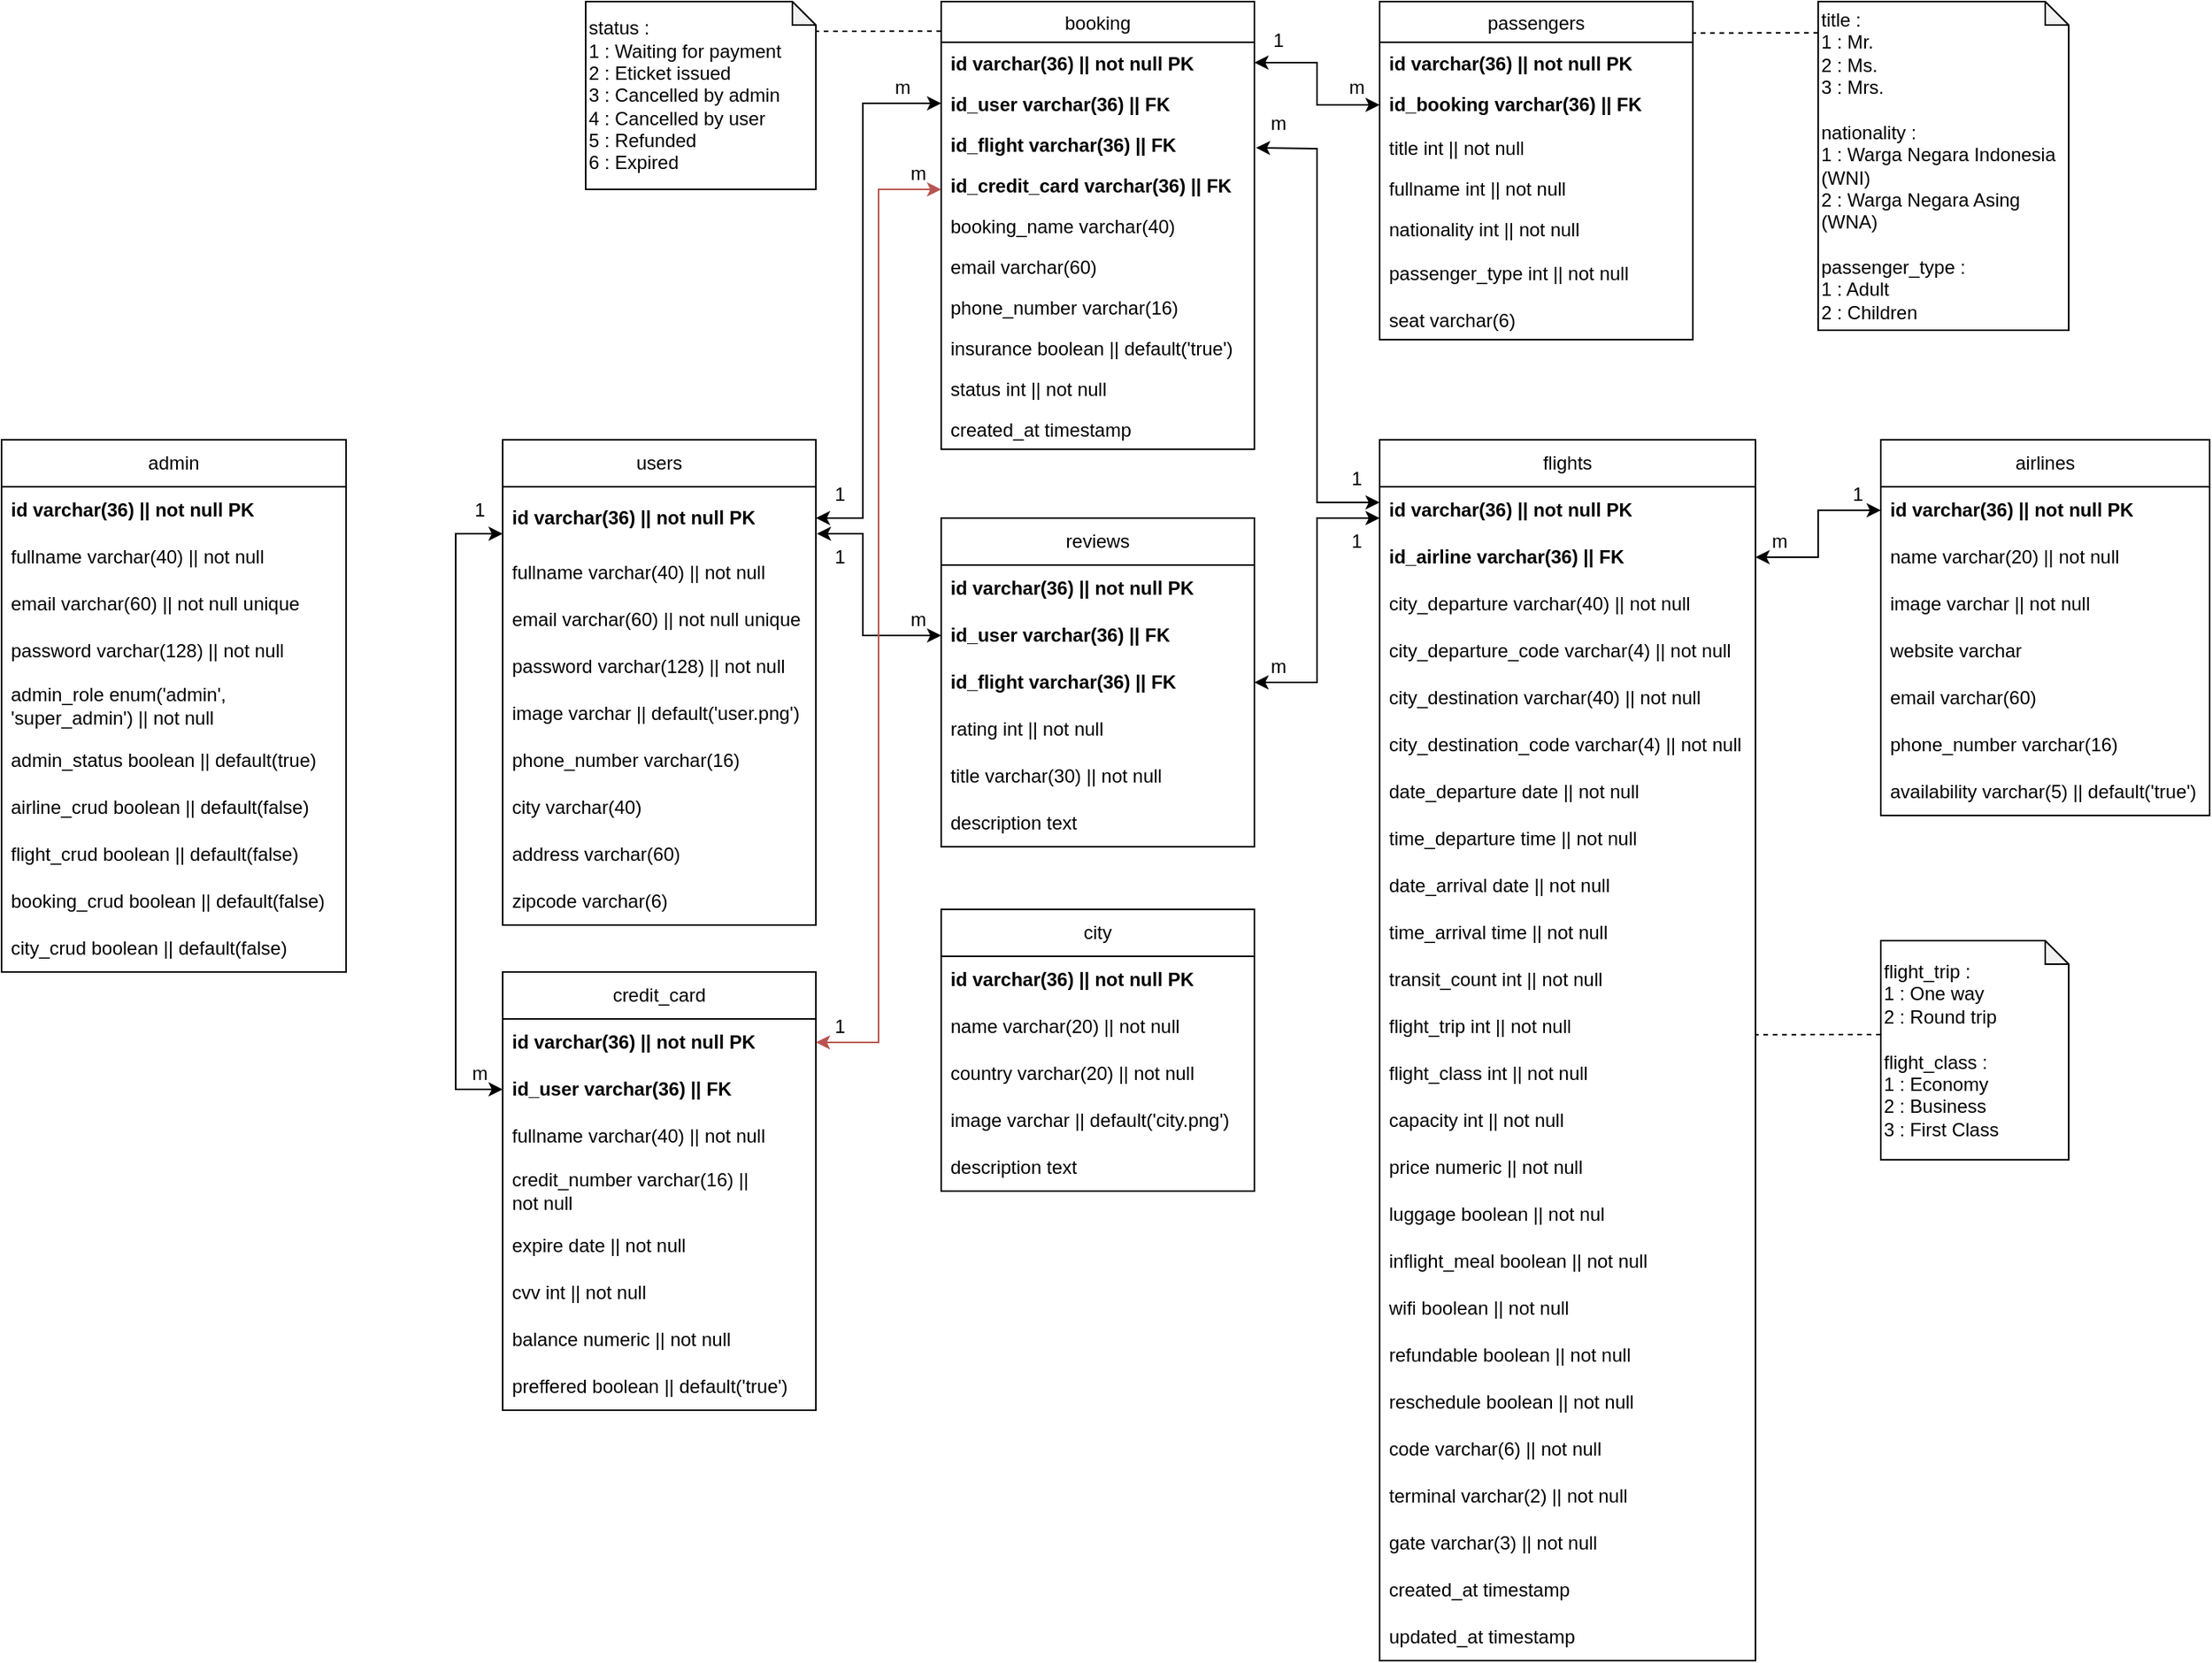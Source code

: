 <mxfile version="20.7.4" type="device"><diagram id="C5RBs43oDa-KdzZeNtuy" name="Page-1"><mxGraphModel dx="1434" dy="372" grid="1" gridSize="10" guides="1" tooltips="1" connect="1" arrows="1" fold="1" page="1" pageScale="1" pageWidth="827" pageHeight="1169" math="0" shadow="0"><root><mxCell id="WIyWlLk6GJQsqaUBKTNV-0"/><mxCell id="WIyWlLk6GJQsqaUBKTNV-1" parent="WIyWlLk6GJQsqaUBKTNV-0"/><mxCell id="ySphwof_7uUEcond-2Kx-29" value="booking" style="swimlane;fontStyle=0;childLayout=stackLayout;horizontal=1;startSize=26;fillColor=none;horizontalStack=0;resizeParent=1;resizeParentMax=0;resizeLast=0;collapsible=1;marginBottom=0;" parent="WIyWlLk6GJQsqaUBKTNV-1" vertex="1"><mxGeometry x="-200" y="40" width="200" height="286" as="geometry"/></mxCell><mxCell id="ySphwof_7uUEcond-2Kx-30" value="id varchar(36) || not null PK" style="text;strokeColor=none;fillColor=none;align=left;verticalAlign=top;spacingLeft=4;spacingRight=4;overflow=hidden;rotatable=0;points=[[0,0.5],[1,0.5]];portConstraint=eastwest;fontStyle=1" parent="ySphwof_7uUEcond-2Kx-29" vertex="1"><mxGeometry y="26" width="200" height="26" as="geometry"/></mxCell><mxCell id="ySphwof_7uUEcond-2Kx-36" value="id_user varchar(36) || FK" style="text;strokeColor=none;fillColor=none;align=left;verticalAlign=top;spacingLeft=4;spacingRight=4;overflow=hidden;rotatable=0;points=[[0,0.5],[1,0.5]];portConstraint=eastwest;fontStyle=1" parent="ySphwof_7uUEcond-2Kx-29" vertex="1"><mxGeometry y="52" width="200" height="26" as="geometry"/></mxCell><mxCell id="b6WS1A_qSCBHdFr3xltW-8" value="id_flight varchar(36) || FK" style="text;strokeColor=none;fillColor=none;align=left;verticalAlign=top;spacingLeft=4;spacingRight=4;overflow=hidden;rotatable=0;points=[[0,0.5],[1,0.5]];portConstraint=eastwest;fontStyle=1" parent="ySphwof_7uUEcond-2Kx-29" vertex="1"><mxGeometry y="78" width="200" height="26" as="geometry"/></mxCell><mxCell id="b6WS1A_qSCBHdFr3xltW-9" value="id_credit_card varchar(36) || FK" style="text;strokeColor=none;fillColor=none;align=left;verticalAlign=top;spacingLeft=4;spacingRight=4;overflow=hidden;rotatable=0;points=[[0,0.5],[1,0.5]];portConstraint=eastwest;fontStyle=1" parent="ySphwof_7uUEcond-2Kx-29" vertex="1"><mxGeometry y="104" width="200" height="26" as="geometry"/></mxCell><mxCell id="OOB266CzKpslOXTTOA32-0" value="booking_name varchar(40)" style="text;strokeColor=none;fillColor=none;align=left;verticalAlign=top;spacingLeft=4;spacingRight=4;overflow=hidden;rotatable=0;points=[[0,0.5],[1,0.5]];portConstraint=eastwest;" parent="ySphwof_7uUEcond-2Kx-29" vertex="1"><mxGeometry y="130" width="200" height="26" as="geometry"/></mxCell><mxCell id="OOB266CzKpslOXTTOA32-1" value="email varchar(60)" style="text;strokeColor=none;fillColor=none;align=left;verticalAlign=top;spacingLeft=4;spacingRight=4;overflow=hidden;rotatable=0;points=[[0,0.5],[1,0.5]];portConstraint=eastwest;" parent="ySphwof_7uUEcond-2Kx-29" vertex="1"><mxGeometry y="156" width="200" height="26" as="geometry"/></mxCell><mxCell id="OOB266CzKpslOXTTOA32-2" value="phone_number varchar(16)" style="text;strokeColor=none;fillColor=none;align=left;verticalAlign=top;spacingLeft=4;spacingRight=4;overflow=hidden;rotatable=0;points=[[0,0.5],[1,0.5]];portConstraint=eastwest;" parent="ySphwof_7uUEcond-2Kx-29" vertex="1"><mxGeometry y="182" width="200" height="26" as="geometry"/></mxCell><mxCell id="IhEdofy09A5Q2NHkkrM4-3" value="insurance boolean || default('true')" style="text;strokeColor=none;fillColor=none;align=left;verticalAlign=top;spacingLeft=4;spacingRight=4;overflow=hidden;rotatable=0;points=[[0,0.5],[1,0.5]];portConstraint=eastwest;" parent="ySphwof_7uUEcond-2Kx-29" vertex="1"><mxGeometry y="208" width="200" height="26" as="geometry"/></mxCell><mxCell id="ySphwof_7uUEcond-2Kx-183" value="status int || not null" style="text;strokeColor=none;fillColor=none;align=left;verticalAlign=top;spacingLeft=4;spacingRight=4;overflow=hidden;rotatable=0;points=[[0,0.5],[1,0.5]];portConstraint=eastwest;" parent="ySphwof_7uUEcond-2Kx-29" vertex="1"><mxGeometry y="234" width="200" height="26" as="geometry"/></mxCell><mxCell id="ySphwof_7uUEcond-2Kx-198" value="created_at timestamp" style="text;strokeColor=none;fillColor=none;align=left;verticalAlign=top;spacingLeft=4;spacingRight=4;overflow=hidden;rotatable=0;points=[[0,0.5],[1,0.5]];portConstraint=eastwest;" parent="ySphwof_7uUEcond-2Kx-29" vertex="1"><mxGeometry y="260" width="200" height="26" as="geometry"/></mxCell><mxCell id="ySphwof_7uUEcond-2Kx-44" value="users" style="swimlane;fontStyle=0;childLayout=stackLayout;horizontal=1;startSize=30;horizontalStack=0;resizeParent=1;resizeParentMax=0;resizeLast=0;collapsible=1;marginBottom=0;whiteSpace=wrap;html=1;" parent="WIyWlLk6GJQsqaUBKTNV-1" vertex="1"><mxGeometry x="-480" y="320" width="200" height="310" as="geometry"/></mxCell><mxCell id="ySphwof_7uUEcond-2Kx-45" value="&lt;span style=&quot;font-weight: 700;&quot;&gt;id varchar(36) || not null PK&lt;/span&gt;" style="text;strokeColor=none;fillColor=none;align=left;verticalAlign=middle;spacingLeft=4;spacingRight=4;overflow=hidden;points=[[0,0.5],[1,0.5]];portConstraint=eastwest;rotatable=0;whiteSpace=wrap;html=1;" parent="ySphwof_7uUEcond-2Kx-44" vertex="1"><mxGeometry y="30" width="200" height="40" as="geometry"/></mxCell><mxCell id="ySphwof_7uUEcond-2Kx-46" value="&lt;span style=&quot;&quot;&gt;fullname varchar(40) || not null&lt;/span&gt;" style="text;strokeColor=none;fillColor=none;align=left;verticalAlign=middle;spacingLeft=4;spacingRight=4;overflow=hidden;points=[[0,0.5],[1,0.5]];portConstraint=eastwest;rotatable=0;whiteSpace=wrap;html=1;" parent="ySphwof_7uUEcond-2Kx-44" vertex="1"><mxGeometry y="70" width="200" height="30" as="geometry"/></mxCell><mxCell id="ySphwof_7uUEcond-2Kx-47" value="&lt;span style=&quot;&quot;&gt;email varchar(60) || not null unique&lt;/span&gt;" style="text;strokeColor=none;fillColor=none;align=left;verticalAlign=middle;spacingLeft=4;spacingRight=4;overflow=hidden;points=[[0,0.5],[1,0.5]];portConstraint=eastwest;rotatable=0;whiteSpace=wrap;html=1;" parent="ySphwof_7uUEcond-2Kx-44" vertex="1"><mxGeometry y="100" width="200" height="30" as="geometry"/></mxCell><mxCell id="ySphwof_7uUEcond-2Kx-48" value="&lt;span style=&quot;&quot;&gt;password varchar(128) || not null&lt;/span&gt;" style="text;strokeColor=none;fillColor=none;align=left;verticalAlign=middle;spacingLeft=4;spacingRight=4;overflow=hidden;points=[[0,0.5],[1,0.5]];portConstraint=eastwest;rotatable=0;whiteSpace=wrap;html=1;" parent="ySphwof_7uUEcond-2Kx-44" vertex="1"><mxGeometry y="130" width="200" height="30" as="geometry"/></mxCell><mxCell id="ySphwof_7uUEcond-2Kx-49" value="&lt;span style=&quot;&quot;&gt;image varchar || default('user.png')&lt;/span&gt;" style="text;strokeColor=none;fillColor=none;align=left;verticalAlign=middle;spacingLeft=4;spacingRight=4;overflow=hidden;points=[[0,0.5],[1,0.5]];portConstraint=eastwest;rotatable=0;whiteSpace=wrap;html=1;" parent="ySphwof_7uUEcond-2Kx-44" vertex="1"><mxGeometry y="160" width="200" height="30" as="geometry"/></mxCell><mxCell id="ySphwof_7uUEcond-2Kx-50" value="&lt;span style=&quot;&quot;&gt;phone_number varchar(16)&lt;/span&gt;" style="text;strokeColor=none;fillColor=none;align=left;verticalAlign=middle;spacingLeft=4;spacingRight=4;overflow=hidden;points=[[0,0.5],[1,0.5]];portConstraint=eastwest;rotatable=0;whiteSpace=wrap;html=1;" parent="ySphwof_7uUEcond-2Kx-44" vertex="1"><mxGeometry y="190" width="200" height="30" as="geometry"/></mxCell><mxCell id="ySphwof_7uUEcond-2Kx-52" value="&lt;span style=&quot;&quot;&gt;city varchar(40)&lt;/span&gt;" style="text;strokeColor=none;fillColor=none;align=left;verticalAlign=middle;spacingLeft=4;spacingRight=4;overflow=hidden;points=[[0,0.5],[1,0.5]];portConstraint=eastwest;rotatable=0;whiteSpace=wrap;html=1;" parent="ySphwof_7uUEcond-2Kx-44" vertex="1"><mxGeometry y="220" width="200" height="30" as="geometry"/></mxCell><mxCell id="ySphwof_7uUEcond-2Kx-51" value="&lt;span style=&quot;&quot;&gt;address varchar(60)&lt;/span&gt;" style="text;strokeColor=none;fillColor=none;align=left;verticalAlign=middle;spacingLeft=4;spacingRight=4;overflow=hidden;points=[[0,0.5],[1,0.5]];portConstraint=eastwest;rotatable=0;whiteSpace=wrap;html=1;" parent="ySphwof_7uUEcond-2Kx-44" vertex="1"><mxGeometry y="250" width="200" height="30" as="geometry"/></mxCell><mxCell id="ySphwof_7uUEcond-2Kx-53" value="&lt;span style=&quot;&quot;&gt;zipcode varchar(6)&lt;/span&gt;" style="text;strokeColor=none;fillColor=none;align=left;verticalAlign=middle;spacingLeft=4;spacingRight=4;overflow=hidden;points=[[0,0.5],[1,0.5]];portConstraint=eastwest;rotatable=0;whiteSpace=wrap;html=1;" parent="ySphwof_7uUEcond-2Kx-44" vertex="1"><mxGeometry y="280" width="200" height="30" as="geometry"/></mxCell><mxCell id="ySphwof_7uUEcond-2Kx-55" value="admin" style="swimlane;fontStyle=0;childLayout=stackLayout;horizontal=1;startSize=30;horizontalStack=0;resizeParent=1;resizeParentMax=0;resizeLast=0;collapsible=1;marginBottom=0;whiteSpace=wrap;html=1;" parent="WIyWlLk6GJQsqaUBKTNV-1" vertex="1"><mxGeometry x="-800" y="320" width="220" height="340" as="geometry"/></mxCell><mxCell id="ySphwof_7uUEcond-2Kx-56" value="&lt;span style=&quot;font-weight: 700;&quot;&gt;id varchar(36) || not null PK&lt;/span&gt;" style="text;strokeColor=none;fillColor=none;align=left;verticalAlign=middle;spacingLeft=4;spacingRight=4;overflow=hidden;points=[[0,0.5],[1,0.5]];portConstraint=eastwest;rotatable=0;whiteSpace=wrap;html=1;" parent="ySphwof_7uUEcond-2Kx-55" vertex="1"><mxGeometry y="30" width="220" height="30" as="geometry"/></mxCell><mxCell id="2iHe4vmOjGoiXVWsvfJ9-1" value="&lt;span style=&quot;&quot;&gt;fullname varchar(40) || not null&lt;/span&gt;" style="text;strokeColor=none;fillColor=none;align=left;verticalAlign=middle;spacingLeft=4;spacingRight=4;overflow=hidden;points=[[0,0.5],[1,0.5]];portConstraint=eastwest;rotatable=0;whiteSpace=wrap;html=1;" vertex="1" parent="ySphwof_7uUEcond-2Kx-55"><mxGeometry y="60" width="220" height="30" as="geometry"/></mxCell><mxCell id="ySphwof_7uUEcond-2Kx-62" value="&lt;span style=&quot;&quot;&gt;email varchar(60) || not null unique&lt;/span&gt;" style="text;strokeColor=none;fillColor=none;align=left;verticalAlign=middle;spacingLeft=4;spacingRight=4;overflow=hidden;points=[[0,0.5],[1,0.5]];portConstraint=eastwest;rotatable=0;whiteSpace=wrap;html=1;" parent="ySphwof_7uUEcond-2Kx-55" vertex="1"><mxGeometry y="90" width="220" height="30" as="geometry"/></mxCell><mxCell id="ySphwof_7uUEcond-2Kx-63" value="&lt;span style=&quot;&quot;&gt;password varchar(128) || not null&lt;/span&gt;" style="text;strokeColor=none;fillColor=none;align=left;verticalAlign=middle;spacingLeft=4;spacingRight=4;overflow=hidden;points=[[0,0.5],[1,0.5]];portConstraint=eastwest;rotatable=0;whiteSpace=wrap;html=1;" parent="ySphwof_7uUEcond-2Kx-55" vertex="1"><mxGeometry y="120" width="220" height="30" as="geometry"/></mxCell><mxCell id="30qnHvlB1PyfzEuUgArJ-16" value="&lt;span style=&quot;&quot;&gt;admin_role enum('admin', &lt;br&gt;'super_admin') || not null&lt;/span&gt;" style="text;strokeColor=none;fillColor=none;align=left;verticalAlign=middle;spacingLeft=4;spacingRight=4;overflow=hidden;points=[[0,0.5],[1,0.5]];portConstraint=eastwest;rotatable=0;whiteSpace=wrap;html=1;" parent="ySphwof_7uUEcond-2Kx-55" vertex="1"><mxGeometry y="150" width="220" height="40" as="geometry"/></mxCell><mxCell id="2iHe4vmOjGoiXVWsvfJ9-2" value="&lt;span style=&quot;&quot;&gt;admin_status boolean || default(true)&lt;/span&gt;" style="text;strokeColor=none;fillColor=none;align=left;verticalAlign=middle;spacingLeft=4;spacingRight=4;overflow=hidden;points=[[0,0.5],[1,0.5]];portConstraint=eastwest;rotatable=0;whiteSpace=wrap;html=1;" vertex="1" parent="ySphwof_7uUEcond-2Kx-55"><mxGeometry y="190" width="220" height="30" as="geometry"/></mxCell><mxCell id="30qnHvlB1PyfzEuUgArJ-0" value="&lt;span style=&quot;&quot;&gt;airline_crud boolean || default(false)&lt;/span&gt;" style="text;strokeColor=none;fillColor=none;align=left;verticalAlign=middle;spacingLeft=4;spacingRight=4;overflow=hidden;points=[[0,0.5],[1,0.5]];portConstraint=eastwest;rotatable=0;whiteSpace=wrap;html=1;" parent="ySphwof_7uUEcond-2Kx-55" vertex="1"><mxGeometry y="220" width="220" height="30" as="geometry"/></mxCell><mxCell id="30qnHvlB1PyfzEuUgArJ-2" value="&lt;span style=&quot;&quot;&gt;flight_crud boolean || default(false)&lt;/span&gt;" style="text;strokeColor=none;fillColor=none;align=left;verticalAlign=middle;spacingLeft=4;spacingRight=4;overflow=hidden;points=[[0,0.5],[1,0.5]];portConstraint=eastwest;rotatable=0;whiteSpace=wrap;html=1;" parent="ySphwof_7uUEcond-2Kx-55" vertex="1"><mxGeometry y="250" width="220" height="30" as="geometry"/></mxCell><mxCell id="2iHe4vmOjGoiXVWsvfJ9-0" value="&lt;span style=&quot;&quot;&gt;booking_crud boolean || default(false)&lt;/span&gt;" style="text;strokeColor=none;fillColor=none;align=left;verticalAlign=middle;spacingLeft=4;spacingRight=4;overflow=hidden;points=[[0,0.5],[1,0.5]];portConstraint=eastwest;rotatable=0;whiteSpace=wrap;html=1;" vertex="1" parent="ySphwof_7uUEcond-2Kx-55"><mxGeometry y="280" width="220" height="30" as="geometry"/></mxCell><mxCell id="30qnHvlB1PyfzEuUgArJ-15" value="&lt;span style=&quot;&quot;&gt;city_crud boolean || default(false)&lt;/span&gt;" style="text;strokeColor=none;fillColor=none;align=left;verticalAlign=middle;spacingLeft=4;spacingRight=4;overflow=hidden;points=[[0,0.5],[1,0.5]];portConstraint=eastwest;rotatable=0;whiteSpace=wrap;html=1;" parent="ySphwof_7uUEcond-2Kx-55" vertex="1"><mxGeometry y="310" width="220" height="30" as="geometry"/></mxCell><mxCell id="ySphwof_7uUEcond-2Kx-64" value="credit_card" style="swimlane;fontStyle=0;childLayout=stackLayout;horizontal=1;startSize=30;horizontalStack=0;resizeParent=1;resizeParentMax=0;resizeLast=0;collapsible=1;marginBottom=0;whiteSpace=wrap;html=1;" parent="WIyWlLk6GJQsqaUBKTNV-1" vertex="1"><mxGeometry x="-480" y="660" width="200" height="280" as="geometry"/></mxCell><mxCell id="ySphwof_7uUEcond-2Kx-65" value="&lt;span style=&quot;font-weight: 700;&quot;&gt;id varchar(36) || not null PK&lt;/span&gt;" style="text;strokeColor=none;fillColor=none;align=left;verticalAlign=middle;spacingLeft=4;spacingRight=4;overflow=hidden;points=[[0,0.5],[1,0.5]];portConstraint=eastwest;rotatable=0;whiteSpace=wrap;html=1;" parent="ySphwof_7uUEcond-2Kx-64" vertex="1"><mxGeometry y="30" width="200" height="30" as="geometry"/></mxCell><mxCell id="ySphwof_7uUEcond-2Kx-66" value="&lt;span style=&quot;font-weight: 700;&quot;&gt;id_user varchar(36) || FK&lt;/span&gt;" style="text;strokeColor=none;fillColor=none;align=left;verticalAlign=middle;spacingLeft=4;spacingRight=4;overflow=hidden;points=[[0,0.5],[1,0.5]];portConstraint=eastwest;rotatable=0;whiteSpace=wrap;html=1;" parent="ySphwof_7uUEcond-2Kx-64" vertex="1"><mxGeometry y="60" width="200" height="30" as="geometry"/></mxCell><mxCell id="ySphwof_7uUEcond-2Kx-67" value="&lt;span style=&quot;&quot;&gt;fullname varchar(40) || not null&lt;/span&gt;" style="text;strokeColor=none;fillColor=none;align=left;verticalAlign=middle;spacingLeft=4;spacingRight=4;overflow=hidden;points=[[0,0.5],[1,0.5]];portConstraint=eastwest;rotatable=0;whiteSpace=wrap;html=1;" parent="ySphwof_7uUEcond-2Kx-64" vertex="1"><mxGeometry y="90" width="200" height="30" as="geometry"/></mxCell><mxCell id="ySphwof_7uUEcond-2Kx-68" value="&lt;span style=&quot;&quot;&gt;credit_number varchar(16) || &lt;br&gt;not null&lt;/span&gt;" style="text;strokeColor=none;fillColor=none;align=left;verticalAlign=middle;spacingLeft=4;spacingRight=4;overflow=hidden;points=[[0,0.5],[1,0.5]];portConstraint=eastwest;rotatable=0;whiteSpace=wrap;html=1;" parent="ySphwof_7uUEcond-2Kx-64" vertex="1"><mxGeometry y="120" width="200" height="40" as="geometry"/></mxCell><mxCell id="ySphwof_7uUEcond-2Kx-69" value="&lt;span style=&quot;&quot;&gt;expire date || not null&lt;/span&gt;" style="text;strokeColor=none;fillColor=none;align=left;verticalAlign=middle;spacingLeft=4;spacingRight=4;overflow=hidden;points=[[0,0.5],[1,0.5]];portConstraint=eastwest;rotatable=0;whiteSpace=wrap;html=1;" parent="ySphwof_7uUEcond-2Kx-64" vertex="1"><mxGeometry y="160" width="200" height="30" as="geometry"/></mxCell><mxCell id="ySphwof_7uUEcond-2Kx-70" value="&lt;span style=&quot;&quot;&gt;cvv int || not null&lt;/span&gt;" style="text;strokeColor=none;fillColor=none;align=left;verticalAlign=middle;spacingLeft=4;spacingRight=4;overflow=hidden;points=[[0,0.5],[1,0.5]];portConstraint=eastwest;rotatable=0;whiteSpace=wrap;html=1;" parent="ySphwof_7uUEcond-2Kx-64" vertex="1"><mxGeometry y="190" width="200" height="30" as="geometry"/></mxCell><mxCell id="ySphwof_7uUEcond-2Kx-71" value="&lt;span style=&quot;&quot;&gt;balance numeric || not null&lt;/span&gt;" style="text;strokeColor=none;fillColor=none;align=left;verticalAlign=middle;spacingLeft=4;spacingRight=4;overflow=hidden;points=[[0,0.5],[1,0.5]];portConstraint=eastwest;rotatable=0;whiteSpace=wrap;html=1;" parent="ySphwof_7uUEcond-2Kx-64" vertex="1"><mxGeometry y="220" width="200" height="30" as="geometry"/></mxCell><mxCell id="IhEdofy09A5Q2NHkkrM4-0" value="preffered boolean || default('true')" style="text;strokeColor=none;fillColor=none;align=left;verticalAlign=middle;spacingLeft=4;spacingRight=4;overflow=hidden;points=[[0,0.5],[1,0.5]];portConstraint=eastwest;rotatable=0;whiteSpace=wrap;html=1;" parent="ySphwof_7uUEcond-2Kx-64" vertex="1"><mxGeometry y="250" width="200" height="30" as="geometry"/></mxCell><mxCell id="ySphwof_7uUEcond-2Kx-74" value="city" style="swimlane;fontStyle=0;childLayout=stackLayout;horizontal=1;startSize=30;horizontalStack=0;resizeParent=1;resizeParentMax=0;resizeLast=0;collapsible=1;marginBottom=0;whiteSpace=wrap;html=1;" parent="WIyWlLk6GJQsqaUBKTNV-1" vertex="1"><mxGeometry x="-200" y="620" width="200" height="180" as="geometry"/></mxCell><mxCell id="ySphwof_7uUEcond-2Kx-75" value="&lt;span style=&quot;font-weight: 700;&quot;&gt;id varchar(36) || not null PK&lt;/span&gt;" style="text;strokeColor=none;fillColor=none;align=left;verticalAlign=middle;spacingLeft=4;spacingRight=4;overflow=hidden;points=[[0,0.5],[1,0.5]];portConstraint=eastwest;rotatable=0;whiteSpace=wrap;html=1;" parent="ySphwof_7uUEcond-2Kx-74" vertex="1"><mxGeometry y="30" width="200" height="30" as="geometry"/></mxCell><mxCell id="ySphwof_7uUEcond-2Kx-76" value="&lt;span style=&quot;&quot;&gt;name varchar(20) || not null&lt;/span&gt;" style="text;strokeColor=none;fillColor=none;align=left;verticalAlign=middle;spacingLeft=4;spacingRight=4;overflow=hidden;points=[[0,0.5],[1,0.5]];portConstraint=eastwest;rotatable=0;whiteSpace=wrap;html=1;" parent="ySphwof_7uUEcond-2Kx-74" vertex="1"><mxGeometry y="60" width="200" height="30" as="geometry"/></mxCell><mxCell id="ySphwof_7uUEcond-2Kx-77" value="&lt;span style=&quot;&quot;&gt;country varchar(20) || not null&lt;/span&gt;" style="text;strokeColor=none;fillColor=none;align=left;verticalAlign=middle;spacingLeft=4;spacingRight=4;overflow=hidden;points=[[0,0.5],[1,0.5]];portConstraint=eastwest;rotatable=0;whiteSpace=wrap;html=1;" parent="ySphwof_7uUEcond-2Kx-74" vertex="1"><mxGeometry y="90" width="200" height="30" as="geometry"/></mxCell><mxCell id="ySphwof_7uUEcond-2Kx-80" value="&lt;span style=&quot;&quot;&gt;image varchar || default('city.png')&lt;/span&gt;" style="text;strokeColor=none;fillColor=none;align=left;verticalAlign=middle;spacingLeft=4;spacingRight=4;overflow=hidden;points=[[0,0.5],[1,0.5]];portConstraint=eastwest;rotatable=0;whiteSpace=wrap;html=1;" parent="ySphwof_7uUEcond-2Kx-74" vertex="1"><mxGeometry y="120" width="200" height="30" as="geometry"/></mxCell><mxCell id="IhEdofy09A5Q2NHkkrM4-2" value="description text" style="text;strokeColor=none;fillColor=none;align=left;verticalAlign=middle;spacingLeft=4;spacingRight=4;overflow=hidden;points=[[0,0.5],[1,0.5]];portConstraint=eastwest;rotatable=0;whiteSpace=wrap;html=1;" parent="ySphwof_7uUEcond-2Kx-74" vertex="1"><mxGeometry y="150" width="200" height="30" as="geometry"/></mxCell><mxCell id="ySphwof_7uUEcond-2Kx-84" value="flights" style="swimlane;fontStyle=0;childLayout=stackLayout;horizontal=1;startSize=30;horizontalStack=0;resizeParent=1;resizeParentMax=0;resizeLast=0;collapsible=1;marginBottom=0;whiteSpace=wrap;html=1;" parent="WIyWlLk6GJQsqaUBKTNV-1" vertex="1"><mxGeometry x="80" y="320" width="240" height="780" as="geometry"/></mxCell><mxCell id="ySphwof_7uUEcond-2Kx-85" value="&lt;span style=&quot;font-weight: 700;&quot;&gt;id varchar(36) || not null PK&lt;/span&gt;" style="text;strokeColor=none;fillColor=none;align=left;verticalAlign=middle;spacingLeft=4;spacingRight=4;overflow=hidden;points=[[0,0.5],[1,0.5]];portConstraint=eastwest;rotatable=0;whiteSpace=wrap;html=1;" parent="ySphwof_7uUEcond-2Kx-84" vertex="1"><mxGeometry y="30" width="240" height="30" as="geometry"/></mxCell><mxCell id="ySphwof_7uUEcond-2Kx-86" value="&lt;b&gt;id_airline varchar(36) || FK&lt;/b&gt;" style="text;strokeColor=none;fillColor=none;align=left;verticalAlign=middle;spacingLeft=4;spacingRight=4;overflow=hidden;points=[[0,0.5],[1,0.5]];portConstraint=eastwest;rotatable=0;whiteSpace=wrap;html=1;" parent="ySphwof_7uUEcond-2Kx-84" vertex="1"><mxGeometry y="60" width="240" height="30" as="geometry"/></mxCell><mxCell id="ySphwof_7uUEcond-2Kx-87" value="&lt;span style=&quot;&quot;&gt;city_departure varchar(40) || not null&lt;/span&gt;" style="text;strokeColor=none;fillColor=none;align=left;verticalAlign=middle;spacingLeft=4;spacingRight=4;overflow=hidden;points=[[0,0.5],[1,0.5]];portConstraint=eastwest;rotatable=0;whiteSpace=wrap;html=1;" parent="ySphwof_7uUEcond-2Kx-84" vertex="1"><mxGeometry y="90" width="240" height="30" as="geometry"/></mxCell><mxCell id="ySphwof_7uUEcond-2Kx-203" value="city_departure_code varchar(4) || not null" style="text;strokeColor=none;fillColor=none;align=left;verticalAlign=middle;spacingLeft=4;spacingRight=4;overflow=hidden;points=[[0,0.5],[1,0.5]];portConstraint=eastwest;rotatable=0;whiteSpace=wrap;html=1;" parent="ySphwof_7uUEcond-2Kx-84" vertex="1"><mxGeometry y="120" width="240" height="30" as="geometry"/></mxCell><mxCell id="ySphwof_7uUEcond-2Kx-204" value="city_destination varchar(40) || not null" style="text;strokeColor=none;fillColor=none;align=left;verticalAlign=middle;spacingLeft=4;spacingRight=4;overflow=hidden;points=[[0,0.5],[1,0.5]];portConstraint=eastwest;rotatable=0;whiteSpace=wrap;html=1;" parent="ySphwof_7uUEcond-2Kx-84" vertex="1"><mxGeometry y="150" width="240" height="30" as="geometry"/></mxCell><mxCell id="ySphwof_7uUEcond-2Kx-205" value="&lt;span style=&quot;font-weight: 400;&quot;&gt;city_destination_code varchar(4) || not null&lt;/span&gt;" style="text;strokeColor=none;fillColor=none;align=left;verticalAlign=middle;spacingLeft=4;spacingRight=4;overflow=hidden;points=[[0,0.5],[1,0.5]];portConstraint=eastwest;rotatable=0;whiteSpace=wrap;html=1;fontStyle=1" parent="ySphwof_7uUEcond-2Kx-84" vertex="1"><mxGeometry y="180" width="240" height="30" as="geometry"/></mxCell><mxCell id="b6WS1A_qSCBHdFr3xltW-0" value="date_departure date || not null" style="text;strokeColor=none;fillColor=none;align=left;verticalAlign=middle;spacingLeft=4;spacingRight=4;overflow=hidden;points=[[0,0.5],[1,0.5]];portConstraint=eastwest;rotatable=0;whiteSpace=wrap;html=1;" parent="ySphwof_7uUEcond-2Kx-84" vertex="1"><mxGeometry y="210" width="240" height="30" as="geometry"/></mxCell><mxCell id="ySphwof_7uUEcond-2Kx-94" value="time_departure time || not null" style="text;strokeColor=none;fillColor=none;align=left;verticalAlign=middle;spacingLeft=4;spacingRight=4;overflow=hidden;points=[[0,0.5],[1,0.5]];portConstraint=eastwest;rotatable=0;whiteSpace=wrap;html=1;" parent="ySphwof_7uUEcond-2Kx-84" vertex="1"><mxGeometry y="240" width="240" height="30" as="geometry"/></mxCell><mxCell id="b6WS1A_qSCBHdFr3xltW-1" value="date_arrival date || not null" style="text;strokeColor=none;fillColor=none;align=left;verticalAlign=middle;spacingLeft=4;spacingRight=4;overflow=hidden;points=[[0,0.5],[1,0.5]];portConstraint=eastwest;rotatable=0;whiteSpace=wrap;html=1;" parent="ySphwof_7uUEcond-2Kx-84" vertex="1"><mxGeometry y="270" width="240" height="30" as="geometry"/></mxCell><mxCell id="ySphwof_7uUEcond-2Kx-100" value="time_arrival time || not null" style="text;strokeColor=none;fillColor=none;align=left;verticalAlign=middle;spacingLeft=4;spacingRight=4;overflow=hidden;points=[[0,0.5],[1,0.5]];portConstraint=eastwest;rotatable=0;whiteSpace=wrap;html=1;" parent="ySphwof_7uUEcond-2Kx-84" vertex="1"><mxGeometry y="300" width="240" height="30" as="geometry"/></mxCell><mxCell id="ySphwof_7uUEcond-2Kx-128" value="transit_count int || not null" style="text;strokeColor=none;fillColor=none;align=left;verticalAlign=middle;spacingLeft=4;spacingRight=4;overflow=hidden;points=[[0,0.5],[1,0.5]];portConstraint=eastwest;rotatable=0;whiteSpace=wrap;html=1;" parent="ySphwof_7uUEcond-2Kx-84" vertex="1"><mxGeometry y="330" width="240" height="30" as="geometry"/></mxCell><mxCell id="b6WS1A_qSCBHdFr3xltW-2" value="flight_trip int || not null" style="text;strokeColor=none;fillColor=none;align=left;verticalAlign=middle;spacingLeft=4;spacingRight=4;overflow=hidden;points=[[0,0.5],[1,0.5]];portConstraint=eastwest;rotatable=0;whiteSpace=wrap;html=1;" parent="ySphwof_7uUEcond-2Kx-84" vertex="1"><mxGeometry y="360" width="240" height="30" as="geometry"/></mxCell><mxCell id="b6WS1A_qSCBHdFr3xltW-3" value="flight_class int || not null" style="text;strokeColor=none;fillColor=none;align=left;verticalAlign=middle;spacingLeft=4;spacingRight=4;overflow=hidden;points=[[0,0.5],[1,0.5]];portConstraint=eastwest;rotatable=0;whiteSpace=wrap;html=1;" parent="ySphwof_7uUEcond-2Kx-84" vertex="1"><mxGeometry y="390" width="240" height="30" as="geometry"/></mxCell><mxCell id="ySphwof_7uUEcond-2Kx-200" value="&lt;span style=&quot;&quot;&gt;capacity int || not null&lt;/span&gt;" style="text;strokeColor=none;fillColor=none;align=left;verticalAlign=middle;spacingLeft=4;spacingRight=4;overflow=hidden;points=[[0,0.5],[1,0.5]];portConstraint=eastwest;rotatable=0;whiteSpace=wrap;html=1;" parent="ySphwof_7uUEcond-2Kx-84" vertex="1"><mxGeometry y="420" width="240" height="30" as="geometry"/></mxCell><mxCell id="ySphwof_7uUEcond-2Kx-99" value="price numeric || not null" style="text;strokeColor=none;fillColor=none;align=left;verticalAlign=middle;spacingLeft=4;spacingRight=4;overflow=hidden;points=[[0,0.5],[1,0.5]];portConstraint=eastwest;rotatable=0;whiteSpace=wrap;html=1;" parent="ySphwof_7uUEcond-2Kx-84" vertex="1"><mxGeometry y="450" width="240" height="30" as="geometry"/></mxCell><mxCell id="ySphwof_7uUEcond-2Kx-89" value="&lt;span style=&quot;&quot;&gt;luggage boolean || not nul&lt;/span&gt;" style="text;strokeColor=none;fillColor=none;align=left;verticalAlign=middle;spacingLeft=4;spacingRight=4;overflow=hidden;points=[[0,0.5],[1,0.5]];portConstraint=eastwest;rotatable=0;whiteSpace=wrap;html=1;" parent="ySphwof_7uUEcond-2Kx-84" vertex="1"><mxGeometry y="480" width="240" height="30" as="geometry"/></mxCell><mxCell id="ySphwof_7uUEcond-2Kx-90" value="&lt;span style=&quot;&quot;&gt;inflight_meal boolean || not null&lt;/span&gt;" style="text;strokeColor=none;fillColor=none;align=left;verticalAlign=middle;spacingLeft=4;spacingRight=4;overflow=hidden;points=[[0,0.5],[1,0.5]];portConstraint=eastwest;rotatable=0;whiteSpace=wrap;html=1;" parent="ySphwof_7uUEcond-2Kx-84" vertex="1"><mxGeometry y="510" width="240" height="30" as="geometry"/></mxCell><mxCell id="ySphwof_7uUEcond-2Kx-91" value="wifi boolean || not null" style="text;strokeColor=none;fillColor=none;align=left;verticalAlign=middle;spacingLeft=4;spacingRight=4;overflow=hidden;points=[[0,0.5],[1,0.5]];portConstraint=eastwest;rotatable=0;whiteSpace=wrap;html=1;" parent="ySphwof_7uUEcond-2Kx-84" vertex="1"><mxGeometry y="540" width="240" height="30" as="geometry"/></mxCell><mxCell id="ySphwof_7uUEcond-2Kx-97" value="refundable boolean || not null" style="text;strokeColor=none;fillColor=none;align=left;verticalAlign=middle;spacingLeft=4;spacingRight=4;overflow=hidden;points=[[0,0.5],[1,0.5]];portConstraint=eastwest;rotatable=0;whiteSpace=wrap;html=1;" parent="ySphwof_7uUEcond-2Kx-84" vertex="1"><mxGeometry y="570" width="240" height="30" as="geometry"/></mxCell><mxCell id="ySphwof_7uUEcond-2Kx-96" value="reschedule boolean || not null" style="text;strokeColor=none;fillColor=none;align=left;verticalAlign=middle;spacingLeft=4;spacingRight=4;overflow=hidden;points=[[0,0.5],[1,0.5]];portConstraint=eastwest;rotatable=0;whiteSpace=wrap;html=1;" parent="ySphwof_7uUEcond-2Kx-84" vertex="1"><mxGeometry y="600" width="240" height="30" as="geometry"/></mxCell><mxCell id="ySphwof_7uUEcond-2Kx-209" value="code varchar(6) || not null" style="text;strokeColor=none;fillColor=none;align=left;verticalAlign=middle;spacingLeft=4;spacingRight=4;overflow=hidden;points=[[0,0.5],[1,0.5]];portConstraint=eastwest;rotatable=0;whiteSpace=wrap;html=1;" parent="ySphwof_7uUEcond-2Kx-84" vertex="1"><mxGeometry y="630" width="240" height="30" as="geometry"/></mxCell><mxCell id="ySphwof_7uUEcond-2Kx-211" value="terminal varchar(2) || not null" style="text;strokeColor=none;fillColor=none;align=left;verticalAlign=middle;spacingLeft=4;spacingRight=4;overflow=hidden;points=[[0,0.5],[1,0.5]];portConstraint=eastwest;rotatable=0;whiteSpace=wrap;html=1;" parent="ySphwof_7uUEcond-2Kx-84" vertex="1"><mxGeometry y="660" width="240" height="30" as="geometry"/></mxCell><mxCell id="ySphwof_7uUEcond-2Kx-210" value="gate varchar(3) || not null" style="text;strokeColor=none;fillColor=none;align=left;verticalAlign=middle;spacingLeft=4;spacingRight=4;overflow=hidden;points=[[0,0.5],[1,0.5]];portConstraint=eastwest;rotatable=0;whiteSpace=wrap;html=1;" parent="ySphwof_7uUEcond-2Kx-84" vertex="1"><mxGeometry y="690" width="240" height="30" as="geometry"/></mxCell><mxCell id="ySphwof_7uUEcond-2Kx-93" value="created_at timestamp" style="text;strokeColor=none;fillColor=none;align=left;verticalAlign=middle;spacingLeft=4;spacingRight=4;overflow=hidden;points=[[0,0.5],[1,0.5]];portConstraint=eastwest;rotatable=0;whiteSpace=wrap;html=1;" parent="ySphwof_7uUEcond-2Kx-84" vertex="1"><mxGeometry y="720" width="240" height="30" as="geometry"/></mxCell><mxCell id="ySphwof_7uUEcond-2Kx-92" value="updated_at timestamp" style="text;strokeColor=none;fillColor=none;align=left;verticalAlign=middle;spacingLeft=4;spacingRight=4;overflow=hidden;points=[[0,0.5],[1,0.5]];portConstraint=eastwest;rotatable=0;whiteSpace=wrap;html=1;" parent="ySphwof_7uUEcond-2Kx-84" vertex="1"><mxGeometry y="750" width="240" height="30" as="geometry"/></mxCell><mxCell id="ySphwof_7uUEcond-2Kx-101" value="airlines" style="swimlane;fontStyle=0;childLayout=stackLayout;horizontal=1;startSize=30;horizontalStack=0;resizeParent=1;resizeParentMax=0;resizeLast=0;collapsible=1;marginBottom=0;whiteSpace=wrap;html=1;" parent="WIyWlLk6GJQsqaUBKTNV-1" vertex="1"><mxGeometry x="400" y="320" width="210" height="240" as="geometry"/></mxCell><mxCell id="ySphwof_7uUEcond-2Kx-102" value="&lt;span style=&quot;font-weight: 700;&quot;&gt;id varchar(36) || not null PK&lt;/span&gt;" style="text;strokeColor=none;fillColor=none;align=left;verticalAlign=middle;spacingLeft=4;spacingRight=4;overflow=hidden;points=[[0,0.5],[1,0.5]];portConstraint=eastwest;rotatable=0;whiteSpace=wrap;html=1;" parent="ySphwof_7uUEcond-2Kx-101" vertex="1"><mxGeometry y="30" width="210" height="30" as="geometry"/></mxCell><mxCell id="ySphwof_7uUEcond-2Kx-103" value="&lt;span style=&quot;&quot;&gt;name varchar(20) || not null&lt;/span&gt;" style="text;strokeColor=none;fillColor=none;align=left;verticalAlign=middle;spacingLeft=4;spacingRight=4;overflow=hidden;points=[[0,0.5],[1,0.5]];portConstraint=eastwest;rotatable=0;whiteSpace=wrap;html=1;" parent="ySphwof_7uUEcond-2Kx-101" vertex="1"><mxGeometry y="60" width="210" height="30" as="geometry"/></mxCell><mxCell id="ySphwof_7uUEcond-2Kx-104" value="image varchar || not null" style="text;strokeColor=none;fillColor=none;align=left;verticalAlign=middle;spacingLeft=4;spacingRight=4;overflow=hidden;points=[[0,0.5],[1,0.5]];portConstraint=eastwest;rotatable=0;whiteSpace=wrap;html=1;" parent="ySphwof_7uUEcond-2Kx-101" vertex="1"><mxGeometry y="90" width="210" height="30" as="geometry"/></mxCell><mxCell id="ySphwof_7uUEcond-2Kx-108" value="website varchar" style="text;strokeColor=none;fillColor=none;align=left;verticalAlign=middle;spacingLeft=4;spacingRight=4;overflow=hidden;points=[[0,0.5],[1,0.5]];portConstraint=eastwest;rotatable=0;whiteSpace=wrap;html=1;" parent="ySphwof_7uUEcond-2Kx-101" vertex="1"><mxGeometry y="120" width="210" height="30" as="geometry"/></mxCell><mxCell id="ySphwof_7uUEcond-2Kx-109" value="email varchar(60)" style="text;strokeColor=none;fillColor=none;align=left;verticalAlign=middle;spacingLeft=4;spacingRight=4;overflow=hidden;points=[[0,0.5],[1,0.5]];portConstraint=eastwest;rotatable=0;whiteSpace=wrap;html=1;" parent="ySphwof_7uUEcond-2Kx-101" vertex="1"><mxGeometry y="150" width="210" height="30" as="geometry"/></mxCell><mxCell id="ySphwof_7uUEcond-2Kx-110" value="phone_number varchar(16)" style="text;strokeColor=none;fillColor=none;align=left;verticalAlign=middle;spacingLeft=4;spacingRight=4;overflow=hidden;points=[[0,0.5],[1,0.5]];portConstraint=eastwest;rotatable=0;whiteSpace=wrap;html=1;" parent="ySphwof_7uUEcond-2Kx-101" vertex="1"><mxGeometry y="180" width="210" height="30" as="geometry"/></mxCell><mxCell id="ySphwof_7uUEcond-2Kx-214" value="availability varchar(5) || default('true')" style="text;strokeColor=none;fillColor=none;align=left;verticalAlign=middle;spacingLeft=4;spacingRight=4;overflow=hidden;points=[[0,0.5],[1,0.5]];portConstraint=eastwest;rotatable=0;whiteSpace=wrap;html=1;" parent="ySphwof_7uUEcond-2Kx-101" vertex="1"><mxGeometry y="210" width="210" height="30" as="geometry"/></mxCell><mxCell id="ySphwof_7uUEcond-2Kx-116" value="" style="endArrow=classic;startArrow=classic;html=1;rounded=0;exitX=0;exitY=0.5;exitDx=0;exitDy=0;entryX=0;entryY=0.75;entryDx=0;entryDy=0;entryPerimeter=0;" parent="WIyWlLk6GJQsqaUBKTNV-1" source="ySphwof_7uUEcond-2Kx-66" target="ySphwof_7uUEcond-2Kx-45" edge="1"><mxGeometry width="50" height="50" relative="1" as="geometry"><mxPoint x="-510" y="740" as="sourcePoint"/><mxPoint x="-480" y="370" as="targetPoint"/><Array as="points"><mxPoint x="-510" y="735"/><mxPoint x="-510" y="380"/></Array></mxGeometry></mxCell><mxCell id="ySphwof_7uUEcond-2Kx-136" value="reviews" style="swimlane;fontStyle=0;childLayout=stackLayout;horizontal=1;startSize=30;horizontalStack=0;resizeParent=1;resizeParentMax=0;resizeLast=0;collapsible=1;marginBottom=0;whiteSpace=wrap;html=1;" parent="WIyWlLk6GJQsqaUBKTNV-1" vertex="1"><mxGeometry x="-200" y="370" width="200" height="210" as="geometry"/></mxCell><mxCell id="ySphwof_7uUEcond-2Kx-137" value="&lt;span style=&quot;font-weight: 700;&quot;&gt;id varchar(36) || not null PK&lt;/span&gt;" style="text;strokeColor=none;fillColor=none;align=left;verticalAlign=middle;spacingLeft=4;spacingRight=4;overflow=hidden;points=[[0,0.5],[1,0.5]];portConstraint=eastwest;rotatable=0;whiteSpace=wrap;html=1;" parent="ySphwof_7uUEcond-2Kx-136" vertex="1"><mxGeometry y="30" width="200" height="30" as="geometry"/></mxCell><mxCell id="ySphwof_7uUEcond-2Kx-138" value="&lt;span style=&quot;font-weight: 700;&quot;&gt;id_user varchar(36) || FK&lt;/span&gt;" style="text;strokeColor=none;fillColor=none;align=left;verticalAlign=middle;spacingLeft=4;spacingRight=4;overflow=hidden;points=[[0,0.5],[1,0.5]];portConstraint=eastwest;rotatable=0;whiteSpace=wrap;html=1;" parent="ySphwof_7uUEcond-2Kx-136" vertex="1"><mxGeometry y="60" width="200" height="30" as="geometry"/></mxCell><mxCell id="ySphwof_7uUEcond-2Kx-144" value="&lt;span style=&quot;font-weight: 700;&quot;&gt;id_flight varchar(36) || FK&lt;/span&gt;" style="text;strokeColor=none;fillColor=none;align=left;verticalAlign=middle;spacingLeft=4;spacingRight=4;overflow=hidden;points=[[0,0.5],[1,0.5]];portConstraint=eastwest;rotatable=0;whiteSpace=wrap;html=1;" parent="ySphwof_7uUEcond-2Kx-136" vertex="1"><mxGeometry y="90" width="200" height="30" as="geometry"/></mxCell><mxCell id="ySphwof_7uUEcond-2Kx-139" value="&lt;span style=&quot;&quot;&gt;rating int || not null&lt;/span&gt;" style="text;strokeColor=none;fillColor=none;align=left;verticalAlign=middle;spacingLeft=4;spacingRight=4;overflow=hidden;points=[[0,0.5],[1,0.5]];portConstraint=eastwest;rotatable=0;whiteSpace=wrap;html=1;" parent="ySphwof_7uUEcond-2Kx-136" vertex="1"><mxGeometry y="120" width="200" height="30" as="geometry"/></mxCell><mxCell id="ySphwof_7uUEcond-2Kx-140" value="&lt;span style=&quot;&quot;&gt;title varchar(30) || not null&lt;/span&gt;" style="text;strokeColor=none;fillColor=none;align=left;verticalAlign=middle;spacingLeft=4;spacingRight=4;overflow=hidden;points=[[0,0.5],[1,0.5]];portConstraint=eastwest;rotatable=0;whiteSpace=wrap;html=1;" parent="ySphwof_7uUEcond-2Kx-136" vertex="1"><mxGeometry y="150" width="200" height="30" as="geometry"/></mxCell><mxCell id="ySphwof_7uUEcond-2Kx-141" value="&lt;span style=&quot;&quot;&gt;description text&lt;/span&gt;" style="text;strokeColor=none;fillColor=none;align=left;verticalAlign=middle;spacingLeft=4;spacingRight=4;overflow=hidden;points=[[0,0.5],[1,0.5]];portConstraint=eastwest;rotatable=0;whiteSpace=wrap;html=1;" parent="ySphwof_7uUEcond-2Kx-136" vertex="1"><mxGeometry y="180" width="200" height="30" as="geometry"/></mxCell><mxCell id="ySphwof_7uUEcond-2Kx-146" value="" style="endArrow=classic;startArrow=classic;html=1;rounded=0;exitX=1.003;exitY=0.75;exitDx=0;exitDy=0;entryX=0;entryY=0.5;entryDx=0;entryDy=0;exitPerimeter=0;" parent="WIyWlLk6GJQsqaUBKTNV-1" source="ySphwof_7uUEcond-2Kx-45" target="ySphwof_7uUEcond-2Kx-138" edge="1"><mxGeometry width="50" height="50" relative="1" as="geometry"><mxPoint x="-210" y="630" as="sourcePoint"/><mxPoint x="-160" y="580" as="targetPoint"/><Array as="points"><mxPoint x="-250" y="380"/><mxPoint x="-250" y="410"/><mxPoint x="-250" y="445"/></Array></mxGeometry></mxCell><mxCell id="ySphwof_7uUEcond-2Kx-151" value="passengers" style="swimlane;fontStyle=0;childLayout=stackLayout;horizontal=1;startSize=26;fillColor=none;horizontalStack=0;resizeParent=1;resizeParentMax=0;resizeLast=0;collapsible=1;marginBottom=0;" parent="WIyWlLk6GJQsqaUBKTNV-1" vertex="1"><mxGeometry x="80" y="40" width="200" height="216" as="geometry"/></mxCell><mxCell id="ySphwof_7uUEcond-2Kx-152" value="id varchar(36) || not null PK" style="text;strokeColor=none;fillColor=none;align=left;verticalAlign=top;spacingLeft=4;spacingRight=4;overflow=hidden;rotatable=0;points=[[0,0.5],[1,0.5]];portConstraint=eastwest;fontStyle=1" parent="ySphwof_7uUEcond-2Kx-151" vertex="1"><mxGeometry y="26" width="200" height="26" as="geometry"/></mxCell><mxCell id="ySphwof_7uUEcond-2Kx-185" value="id_booking varchar(36) || FK" style="text;strokeColor=none;fillColor=none;align=left;verticalAlign=top;spacingLeft=4;spacingRight=4;overflow=hidden;rotatable=0;points=[[0,0.5],[1,0.5]];portConstraint=eastwest;fontStyle=1" parent="ySphwof_7uUEcond-2Kx-151" vertex="1"><mxGeometry y="52" width="200" height="28" as="geometry"/></mxCell><mxCell id="ySphwof_7uUEcond-2Kx-33" value="title int || not null" style="text;strokeColor=none;fillColor=none;align=left;verticalAlign=top;spacingLeft=4;spacingRight=4;overflow=hidden;rotatable=0;points=[[0,0.5],[1,0.5]];portConstraint=eastwest;" parent="ySphwof_7uUEcond-2Kx-151" vertex="1"><mxGeometry y="80" width="200" height="26" as="geometry"/></mxCell><mxCell id="ySphwof_7uUEcond-2Kx-31" value="fullname int || not null" style="text;strokeColor=none;fillColor=none;align=left;verticalAlign=top;spacingLeft=4;spacingRight=4;overflow=hidden;rotatable=0;points=[[0,0.5],[1,0.5]];portConstraint=eastwest;" parent="ySphwof_7uUEcond-2Kx-151" vertex="1"><mxGeometry y="106" width="200" height="26" as="geometry"/></mxCell><mxCell id="ySphwof_7uUEcond-2Kx-32" value="nationality int || not null" style="text;strokeColor=none;fillColor=none;align=left;verticalAlign=top;spacingLeft=4;spacingRight=4;overflow=hidden;rotatable=0;points=[[0,0.5],[1,0.5]];portConstraint=eastwest;" parent="ySphwof_7uUEcond-2Kx-151" vertex="1"><mxGeometry y="132" width="200" height="28" as="geometry"/></mxCell><mxCell id="ySphwof_7uUEcond-2Kx-184" value="passenger_type int || not null" style="text;strokeColor=none;fillColor=none;align=left;verticalAlign=top;spacingLeft=4;spacingRight=4;overflow=hidden;rotatable=0;points=[[0,0.5],[1,0.5]];portConstraint=eastwest;" parent="ySphwof_7uUEcond-2Kx-151" vertex="1"><mxGeometry y="160" width="200" height="30" as="geometry"/></mxCell><mxCell id="ySphwof_7uUEcond-2Kx-201" value="seat varchar(6)" style="text;strokeColor=none;fillColor=none;align=left;verticalAlign=top;spacingLeft=4;spacingRight=4;overflow=hidden;rotatable=0;points=[[0,0.5],[1,0.5]];portConstraint=eastwest;" parent="ySphwof_7uUEcond-2Kx-151" vertex="1"><mxGeometry y="190" width="200" height="26" as="geometry"/></mxCell><mxCell id="ySphwof_7uUEcond-2Kx-160" value="1" style="text;html=1;align=center;verticalAlign=middle;resizable=0;points=[];autosize=1;strokeColor=none;fillColor=none;" parent="WIyWlLk6GJQsqaUBKTNV-1" vertex="1"><mxGeometry x="-510" y="350" width="30" height="30" as="geometry"/></mxCell><mxCell id="ySphwof_7uUEcond-2Kx-165" value="m" style="text;html=1;align=center;verticalAlign=middle;resizable=0;points=[];autosize=1;strokeColor=none;fillColor=none;" parent="WIyWlLk6GJQsqaUBKTNV-1" vertex="1"><mxGeometry x="-510" y="710" width="30" height="30" as="geometry"/></mxCell><mxCell id="ySphwof_7uUEcond-2Kx-166" value="1" style="text;html=1;align=center;verticalAlign=middle;resizable=0;points=[];autosize=1;strokeColor=none;fillColor=none;" parent="WIyWlLk6GJQsqaUBKTNV-1" vertex="1"><mxGeometry x="-280" y="380" width="30" height="30" as="geometry"/></mxCell><mxCell id="ySphwof_7uUEcond-2Kx-167" value="m" style="text;html=1;align=center;verticalAlign=middle;resizable=0;points=[];autosize=1;strokeColor=none;fillColor=none;" parent="WIyWlLk6GJQsqaUBKTNV-1" vertex="1"><mxGeometry x="-230" y="420" width="30" height="30" as="geometry"/></mxCell><mxCell id="ySphwof_7uUEcond-2Kx-187" style="edgeStyle=orthogonalEdgeStyle;rounded=0;orthogonalLoop=1;jettySize=auto;html=1;exitX=0;exitY=0.5;exitDx=0;exitDy=0;startArrow=classic;startFill=1;" parent="WIyWlLk6GJQsqaUBKTNV-1" source="ySphwof_7uUEcond-2Kx-185" target="ySphwof_7uUEcond-2Kx-30" edge="1"><mxGeometry relative="1" as="geometry"/></mxCell><mxCell id="ySphwof_7uUEcond-2Kx-189" style="edgeStyle=orthogonalEdgeStyle;rounded=0;orthogonalLoop=1;jettySize=auto;html=1;entryX=1;entryY=0.5;entryDx=0;entryDy=0;startArrow=classic;startFill=1;" parent="WIyWlLk6GJQsqaUBKTNV-1" source="ySphwof_7uUEcond-2Kx-36" target="ySphwof_7uUEcond-2Kx-45" edge="1"><mxGeometry relative="1" as="geometry"><Array as="points"><mxPoint x="-250" y="105"/><mxPoint x="-250" y="370"/></Array></mxGeometry></mxCell><mxCell id="ySphwof_7uUEcond-2Kx-190" value="1" style="text;html=1;align=center;verticalAlign=middle;resizable=0;points=[];autosize=1;strokeColor=none;fillColor=none;" parent="WIyWlLk6GJQsqaUBKTNV-1" vertex="1"><mxGeometry x="-280" y="340" width="30" height="30" as="geometry"/></mxCell><mxCell id="ySphwof_7uUEcond-2Kx-191" value="m" style="text;html=1;align=center;verticalAlign=middle;resizable=0;points=[];autosize=1;strokeColor=none;fillColor=none;" parent="WIyWlLk6GJQsqaUBKTNV-1" vertex="1"><mxGeometry x="-240" y="80" width="30" height="30" as="geometry"/></mxCell><mxCell id="ySphwof_7uUEcond-2Kx-192" value="1" style="text;html=1;align=center;verticalAlign=middle;resizable=0;points=[];autosize=1;strokeColor=none;fillColor=none;" parent="WIyWlLk6GJQsqaUBKTNV-1" vertex="1"><mxGeometry y="50" width="30" height="30" as="geometry"/></mxCell><mxCell id="ySphwof_7uUEcond-2Kx-193" value="m" style="text;html=1;align=center;verticalAlign=middle;resizable=0;points=[];autosize=1;strokeColor=none;fillColor=none;" parent="WIyWlLk6GJQsqaUBKTNV-1" vertex="1"><mxGeometry x="50" y="80" width="30" height="30" as="geometry"/></mxCell><mxCell id="ySphwof_7uUEcond-2Kx-213" value="status :&lt;br&gt;1 : Waiting for payment&lt;br&gt;2 : Eticket issued&lt;br&gt;3 : Cancelled by admin&lt;br&gt;4 : Cancelled by user&lt;br&gt;5 : Refunded&lt;br&gt;6 : Expired&lt;br&gt;" style="shape=note;whiteSpace=wrap;html=1;backgroundOutline=1;darkOpacity=0.05;size=15;align=left;" parent="WIyWlLk6GJQsqaUBKTNV-1" vertex="1"><mxGeometry x="-427" y="40" width="147" height="120" as="geometry"/></mxCell><mxCell id="ySphwof_7uUEcond-2Kx-215" value="" style="endArrow=none;html=1;rounded=0;exitX=0;exitY=0.088;exitDx=0;exitDy=0;exitPerimeter=0;endFill=0;dashed=1;" parent="WIyWlLk6GJQsqaUBKTNV-1" edge="1"><mxGeometry width="50" height="50" relative="1" as="geometry"><mxPoint x="-200" y="58.888" as="sourcePoint"/><mxPoint x="-280" y="59" as="targetPoint"/></mxGeometry></mxCell><mxCell id="ySphwof_7uUEcond-2Kx-217" value="" style="endArrow=classic;startArrow=classic;html=1;rounded=0;exitX=1.005;exitY=0.593;exitDx=0;exitDy=0;exitPerimeter=0;" parent="WIyWlLk6GJQsqaUBKTNV-1" source="b6WS1A_qSCBHdFr3xltW-8" edge="1"><mxGeometry width="50" height="50" relative="1" as="geometry"><mxPoint x="20" y="150" as="sourcePoint"/><mxPoint x="80" y="360" as="targetPoint"/><Array as="points"><mxPoint x="40" y="134"/><mxPoint x="40" y="360"/></Array></mxGeometry></mxCell><mxCell id="ySphwof_7uUEcond-2Kx-218" value="" style="endArrow=classic;startArrow=classic;html=1;rounded=0;entryX=0;entryY=0.5;entryDx=0;entryDy=0;exitX=1;exitY=0.5;exitDx=0;exitDy=0;" parent="WIyWlLk6GJQsqaUBKTNV-1" source="ySphwof_7uUEcond-2Kx-86" target="ySphwof_7uUEcond-2Kx-102" edge="1"><mxGeometry width="50" height="50" relative="1" as="geometry"><mxPoint x="20" y="350" as="sourcePoint"/><mxPoint x="70" y="300" as="targetPoint"/><Array as="points"><mxPoint x="360" y="395"/><mxPoint x="360" y="365"/></Array></mxGeometry></mxCell><mxCell id="ySphwof_7uUEcond-2Kx-219" value="1" style="text;html=1;align=center;verticalAlign=middle;resizable=0;points=[];autosize=1;strokeColor=none;fillColor=none;" parent="WIyWlLk6GJQsqaUBKTNV-1" vertex="1"><mxGeometry x="50" y="330" width="30" height="30" as="geometry"/></mxCell><mxCell id="ySphwof_7uUEcond-2Kx-220" value="1" style="text;html=1;align=center;verticalAlign=middle;resizable=0;points=[];autosize=1;strokeColor=none;fillColor=none;" parent="WIyWlLk6GJQsqaUBKTNV-1" vertex="1"><mxGeometry x="370" y="340" width="30" height="30" as="geometry"/></mxCell><mxCell id="ySphwof_7uUEcond-2Kx-221" value="m" style="text;html=1;align=center;verticalAlign=middle;resizable=0;points=[];autosize=1;strokeColor=none;fillColor=none;" parent="WIyWlLk6GJQsqaUBKTNV-1" vertex="1"><mxGeometry y="103" width="30" height="30" as="geometry"/></mxCell><mxCell id="ySphwof_7uUEcond-2Kx-222" value="m" style="text;html=1;align=center;verticalAlign=middle;resizable=0;points=[];autosize=1;strokeColor=none;fillColor=none;" parent="WIyWlLk6GJQsqaUBKTNV-1" vertex="1"><mxGeometry x="320" y="370" width="30" height="30" as="geometry"/></mxCell><mxCell id="ySphwof_7uUEcond-2Kx-223" value="" style="endArrow=classic;startArrow=classic;html=1;rounded=0;entryX=0;entryY=0.667;entryDx=0;entryDy=0;exitX=1;exitY=0.5;exitDx=0;exitDy=0;entryPerimeter=0;" parent="WIyWlLk6GJQsqaUBKTNV-1" source="ySphwof_7uUEcond-2Kx-144" target="ySphwof_7uUEcond-2Kx-85" edge="1"><mxGeometry width="50" height="50" relative="1" as="geometry"><mxPoint x="-50" y="340" as="sourcePoint"/><mxPoint y="290" as="targetPoint"/><Array as="points"><mxPoint x="40" y="475"/><mxPoint x="40" y="370"/></Array></mxGeometry></mxCell><mxCell id="ySphwof_7uUEcond-2Kx-224" value="1" style="text;html=1;align=center;verticalAlign=middle;resizable=0;points=[];autosize=1;strokeColor=none;fillColor=none;" parent="WIyWlLk6GJQsqaUBKTNV-1" vertex="1"><mxGeometry x="50" y="370" width="30" height="30" as="geometry"/></mxCell><mxCell id="ySphwof_7uUEcond-2Kx-226" value="m" style="text;html=1;align=center;verticalAlign=middle;resizable=0;points=[];autosize=1;strokeColor=none;fillColor=none;" parent="WIyWlLk6GJQsqaUBKTNV-1" vertex="1"><mxGeometry y="450" width="30" height="30" as="geometry"/></mxCell><mxCell id="b6WS1A_qSCBHdFr3xltW-4" value="flight_trip :&lt;br&gt;1 : One way&lt;br&gt;2 : Round trip&lt;br&gt;&lt;br&gt;flight_class :&lt;br&gt;1 : Economy&lt;br&gt;2 : Business&lt;br&gt;3 : First Class" style="shape=note;whiteSpace=wrap;html=1;backgroundOutline=1;darkOpacity=0.05;size=15;align=left;" parent="WIyWlLk6GJQsqaUBKTNV-1" vertex="1"><mxGeometry x="400" y="640" width="120" height="140" as="geometry"/></mxCell><mxCell id="b6WS1A_qSCBHdFr3xltW-5" value="" style="endArrow=none;html=1;rounded=0;exitX=0;exitY=0.088;exitDx=0;exitDy=0;exitPerimeter=0;endFill=0;dashed=1;" parent="WIyWlLk6GJQsqaUBKTNV-1" edge="1"><mxGeometry width="50" height="50" relative="1" as="geometry"><mxPoint x="400" y="699.998" as="sourcePoint"/><mxPoint x="320" y="700.11" as="targetPoint"/></mxGeometry></mxCell><mxCell id="b6WS1A_qSCBHdFr3xltW-6" value="title :&lt;br&gt;1 : Mr.&lt;br&gt;2 : Ms.&lt;br&gt;3 : Mrs.&lt;br&gt;&lt;br&gt;nationality :&lt;br&gt;1 : Warga Negara Indonesia (WNI)&lt;br&gt;2 : Warga Negara Asing (WNA)&lt;br&gt;&lt;br&gt;passenger_type :&lt;br&gt;1 : Adult&lt;br&gt;2 : Children" style="shape=note;whiteSpace=wrap;html=1;backgroundOutline=1;darkOpacity=0.05;size=15;align=left;" parent="WIyWlLk6GJQsqaUBKTNV-1" vertex="1"><mxGeometry x="360" y="40" width="160" height="210" as="geometry"/></mxCell><mxCell id="b6WS1A_qSCBHdFr3xltW-7" value="" style="endArrow=none;html=1;rounded=0;exitX=0;exitY=0.088;exitDx=0;exitDy=0;exitPerimeter=0;endFill=0;dashed=1;" parent="WIyWlLk6GJQsqaUBKTNV-1" edge="1"><mxGeometry width="50" height="50" relative="1" as="geometry"><mxPoint x="360" y="59.998" as="sourcePoint"/><mxPoint x="280" y="60.11" as="targetPoint"/></mxGeometry></mxCell><mxCell id="b6WS1A_qSCBHdFr3xltW-10" value="" style="endArrow=classic;startArrow=classic;html=1;rounded=0;exitX=1;exitY=0.5;exitDx=0;exitDy=0;fillColor=#f8cecc;strokeColor=#b85450;" parent="WIyWlLk6GJQsqaUBKTNV-1" source="ySphwof_7uUEcond-2Kx-65" edge="1"><mxGeometry width="50" height="50" relative="1" as="geometry"><mxPoint x="-230" y="570" as="sourcePoint"/><mxPoint x="-200" y="160" as="targetPoint"/><Array as="points"><mxPoint x="-240" y="705"/><mxPoint x="-240" y="160"/></Array></mxGeometry></mxCell><mxCell id="b6WS1A_qSCBHdFr3xltW-11" value="m" style="text;html=1;align=center;verticalAlign=middle;resizable=0;points=[];autosize=1;strokeColor=none;fillColor=none;" parent="WIyWlLk6GJQsqaUBKTNV-1" vertex="1"><mxGeometry x="-230" y="135" width="30" height="30" as="geometry"/></mxCell><mxCell id="b6WS1A_qSCBHdFr3xltW-12" value="1" style="text;html=1;align=center;verticalAlign=middle;resizable=0;points=[];autosize=1;strokeColor=none;fillColor=none;" parent="WIyWlLk6GJQsqaUBKTNV-1" vertex="1"><mxGeometry x="-280" y="680" width="30" height="30" as="geometry"/></mxCell></root></mxGraphModel></diagram></mxfile>
